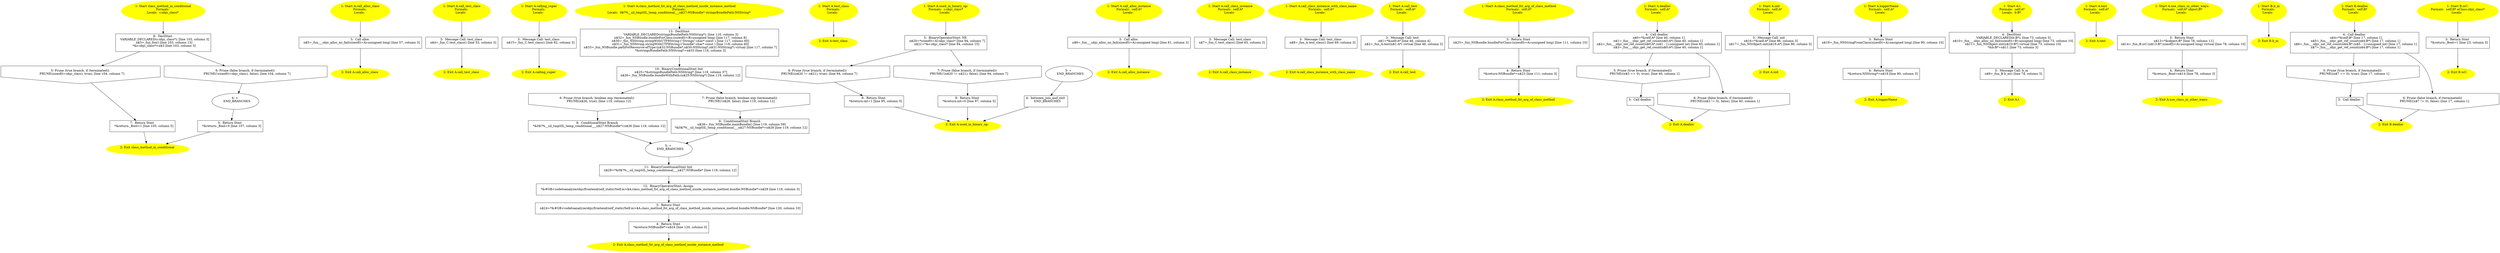 /* @generated */
digraph cfg {
"class_method_in_conditional.2a19b0bd8eafdb32_1" [label="1: Start class_method_in_conditional\nFormals: \nLocals:  c:objc_class* \n  " color=yellow style=filled]
	

	 "class_method_in_conditional.2a19b0bd8eafdb32_1" -> "class_method_in_conditional.2a19b0bd8eafdb32_8" ;
"class_method_in_conditional.2a19b0bd8eafdb32_2" [label="2: Exit class_method_in_conditional \n  " color=yellow style=filled]
	

"class_method_in_conditional.2a19b0bd8eafdb32_3" [label="3:  Return Stmt \n   *&return:_Bool=0 [line 107, column 3]\n " shape="box"]
	

	 "class_method_in_conditional.2a19b0bd8eafdb32_3" -> "class_method_in_conditional.2a19b0bd8eafdb32_2" ;
"class_method_in_conditional.2a19b0bd8eafdb32_4" [label="4: + \n   END_BRANCHES\n " ]
	

	 "class_method_in_conditional.2a19b0bd8eafdb32_4" -> "class_method_in_conditional.2a19b0bd8eafdb32_3" ;
"class_method_in_conditional.2a19b0bd8eafdb32_5" [label="5: Prune (true branch, if (terminated)) \n   PRUNE(sizeof(t=objc_class), true); [line 104, column 7]\n " shape="invhouse"]
	

	 "class_method_in_conditional.2a19b0bd8eafdb32_5" -> "class_method_in_conditional.2a19b0bd8eafdb32_7" ;
"class_method_in_conditional.2a19b0bd8eafdb32_6" [label="6: Prune (false branch, if (terminated)) \n   PRUNE(!sizeof(t=objc_class), false); [line 104, column 7]\n " shape="invhouse"]
	

	 "class_method_in_conditional.2a19b0bd8eafdb32_6" -> "class_method_in_conditional.2a19b0bd8eafdb32_4" ;
"class_method_in_conditional.2a19b0bd8eafdb32_7" [label="7:  Return Stmt \n   *&return:_Bool=1 [line 105, column 5]\n " shape="box"]
	

	 "class_method_in_conditional.2a19b0bd8eafdb32_7" -> "class_method_in_conditional.2a19b0bd8eafdb32_2" ;
"class_method_in_conditional.2a19b0bd8eafdb32_8" [label="8:  DeclStmt \n   VARIABLE_DECLARED(c:objc_class*); [line 103, column 3]\n  n$3=_fun_foo() [line 103, column 13]\n  *&c:objc_class*=n$3 [line 103, column 3]\n " shape="box"]
	

	 "class_method_in_conditional.2a19b0bd8eafdb32_8" -> "class_method_in_conditional.2a19b0bd8eafdb32_5" ;
	 "class_method_in_conditional.2a19b0bd8eafdb32_8" -> "class_method_in_conditional.2a19b0bd8eafdb32_6" ;
"call_alloc_class#A#[class].ad5ad169bfefdaf6_1" [label="1: Start A.call_alloc_class\nFormals: \nLocals:  \n  " color=yellow style=filled]
	

	 "call_alloc_class#A#[class].ad5ad169bfefdaf6_1" -> "call_alloc_class#A#[class].ad5ad169bfefdaf6_3" ;
"call_alloc_class#A#[class].ad5ad169bfefdaf6_2" [label="2: Exit A.call_alloc_class \n  " color=yellow style=filled]
	

"call_alloc_class#A#[class].ad5ad169bfefdaf6_3" [label="3:  Call alloc \n   n$5=_fun___objc_alloc_no_fail(sizeof(t=A):unsigned long) [line 57, column 3]\n " shape="box"]
	

	 "call_alloc_class#A#[class].ad5ad169bfefdaf6_3" -> "call_alloc_class#A#[class].ad5ad169bfefdaf6_2" ;
"call_test_class#A#[class].7405649a69db528a_1" [label="1: Start A.call_test_class\nFormals: \nLocals:  \n  " color=yellow style=filled]
	

	 "call_test_class#A#[class].7405649a69db528a_1" -> "call_test_class#A#[class].7405649a69db528a_3" ;
"call_test_class#A#[class].7405649a69db528a_2" [label="2: Exit A.call_test_class \n  " color=yellow style=filled]
	

"call_test_class#A#[class].7405649a69db528a_3" [label="3:  Message Call: test_class \n   n$4=_fun_C.test_class() [line 53, column 3]\n " shape="box"]
	

	 "call_test_class#A#[class].7405649a69db528a_3" -> "call_test_class#A#[class].7405649a69db528a_2" ;
"calling_super#A#[class].d5d1550005d53f32_1" [label="1: Start A.calling_super\nFormals: \nLocals:  \n  " color=yellow style=filled]
	

	 "calling_super#A#[class].d5d1550005d53f32_1" -> "calling_super#A#[class].d5d1550005d53f32_3" ;
"calling_super#A#[class].d5d1550005d53f32_2" [label="2: Exit A.calling_super \n  " color=yellow style=filled]
	

"calling_super#A#[class].d5d1550005d53f32_3" [label="3:  Message Call: test_class \n   n$15=_fun_C.test_class() [line 82, column 3]\n " shape="box"]
	

	 "calling_super#A#[class].d5d1550005d53f32_3" -> "calling_super#A#[class].d5d1550005d53f32_2" ;
"class_method_fst_arg_of_class_met.9ddf691765febed7_1" [label="1: Start A.class_method_fst_arg_of_class_method_inside_instance_method\nFormals: \nLocals:  0$?%__sil_tmpSIL_temp_conditional___n$27:NSBundle* stringsBundlePath:NSString* \n  " color=yellow style=filled]
	

	 "class_method_fst_arg_of_class_met.9ddf691765febed7_1" -> "class_method_fst_arg_of_class_met.9ddf691765febed7_13" ;
"class_method_fst_arg_of_class_met.9ddf691765febed7_2" [label="2: Exit A.class_method_fst_arg_of_class_method_inside_instance_method \n  " color=yellow style=filled]
	

"class_method_fst_arg_of_class_met.9ddf691765febed7_3" [label="3:  Return Stmt \n   n$24=*&#GB<codetoanalyze/objc/frontend/self_static/Self.m>$A.class_method_fst_arg_of_class_method_inside_instance_method.bundle:NSBundle* [line 120, column 10]\n " shape="box"]
	

	 "class_method_fst_arg_of_class_met.9ddf691765febed7_3" -> "class_method_fst_arg_of_class_met.9ddf691765febed7_4" ;
"class_method_fst_arg_of_class_met.9ddf691765febed7_4" [label="4:  Return Stmt \n   *&return:NSBundle*=n$24 [line 120, column 3]\n " shape="box"]
	

	 "class_method_fst_arg_of_class_met.9ddf691765febed7_4" -> "class_method_fst_arg_of_class_met.9ddf691765febed7_2" ;
"class_method_fst_arg_of_class_met.9ddf691765febed7_5" [label="5: + \n   END_BRANCHES\n " ]
	

	 "class_method_fst_arg_of_class_met.9ddf691765febed7_5" -> "class_method_fst_arg_of_class_met.9ddf691765febed7_11" ;
"class_method_fst_arg_of_class_met.9ddf691765febed7_6" [label="6: Prune (true branch, boolean exp (terminated)) \n   PRUNE(n$26, true); [line 119, column 12]\n " shape="invhouse"]
	

	 "class_method_fst_arg_of_class_met.9ddf691765febed7_6" -> "class_method_fst_arg_of_class_met.9ddf691765febed7_8" ;
"class_method_fst_arg_of_class_met.9ddf691765febed7_7" [label="7: Prune (false branch, boolean exp (terminated)) \n   PRUNE(!n$26, false); [line 119, column 12]\n " shape="invhouse"]
	

	 "class_method_fst_arg_of_class_met.9ddf691765febed7_7" -> "class_method_fst_arg_of_class_met.9ddf691765febed7_9" ;
"class_method_fst_arg_of_class_met.9ddf691765febed7_8" [label="8:  ConditionalStmt Branch \n   *&0$?%__sil_tmpSIL_temp_conditional___n$27:NSBundle*=n$26 [line 119, column 12]\n " shape="box"]
	

	 "class_method_fst_arg_of_class_met.9ddf691765febed7_8" -> "class_method_fst_arg_of_class_met.9ddf691765febed7_5" ;
"class_method_fst_arg_of_class_met.9ddf691765febed7_9" [label="9:  ConditionalStmt Branch \n   n$28=_fun_NSBundle.mainBundle() [line 119, column 59]\n  *&0$?%__sil_tmpSIL_temp_conditional___n$27:NSBundle*=n$28 [line 119, column 12]\n " shape="box"]
	

	 "class_method_fst_arg_of_class_met.9ddf691765febed7_9" -> "class_method_fst_arg_of_class_met.9ddf691765febed7_5" ;
"class_method_fst_arg_of_class_met.9ddf691765febed7_10" [label="10:  BinaryConditionalStmt Init \n   n$25=*&stringsBundlePath:NSString* [line 119, column 37]\n  n$26=_fun_NSBundle.bundleWithPath:(n$25:NSString*) [line 119, column 12]\n " shape="box"]
	

	 "class_method_fst_arg_of_class_met.9ddf691765febed7_10" -> "class_method_fst_arg_of_class_met.9ddf691765febed7_6" ;
	 "class_method_fst_arg_of_class_met.9ddf691765febed7_10" -> "class_method_fst_arg_of_class_met.9ddf691765febed7_7" ;
"class_method_fst_arg_of_class_met.9ddf691765febed7_11" [label="11:  BinaryConditionalStmt Init \n   n$29=*&0$?%__sil_tmpSIL_temp_conditional___n$27:NSBundle* [line 119, column 12]\n " shape="box"]
	

	 "class_method_fst_arg_of_class_met.9ddf691765febed7_11" -> "class_method_fst_arg_of_class_met.9ddf691765febed7_12" ;
"class_method_fst_arg_of_class_met.9ddf691765febed7_12" [label="12:  BinaryOperatorStmt: Assign \n   *&#GB<codetoanalyze/objc/frontend/self_static/Self.m>$A.class_method_fst_arg_of_class_method_inside_instance_method.bundle:NSBundle*=n$29 [line 119, column 3]\n " shape="box"]
	

	 "class_method_fst_arg_of_class_met.9ddf691765febed7_12" -> "class_method_fst_arg_of_class_met.9ddf691765febed7_3" ;
"class_method_fst_arg_of_class_met.9ddf691765febed7_13" [label="13:  DeclStmt \n   VARIABLE_DECLARED(stringsBundlePath:NSString*); [line 116, column 3]\n  n$32=_fun_NSBundle.bundleForClass:(sizeof(t=B):unsigned long) [line 117, column 8]\n  n$30=_fun_NSString.stringWithUTF8String:(\"Strings\":char* const ) [line 117, column 60]\n  n$31=_fun_NSString.stringWithUTF8String:(\"bundle\":char* const ) [line 118, column 60]\n  n$33=_fun_NSBundle.pathForResource:ofType:(n$32:NSBundle*,n$30:NSString*,n$31:NSString*) virtual [line 117, column 7]\n  *&stringsBundlePath:NSString*=n$33 [line 116, column 3]\n " shape="box"]
	

	 "class_method_fst_arg_of_class_met.9ddf691765febed7_13" -> "class_method_fst_arg_of_class_met.9ddf691765febed7_10" ;
"test_class#A#[class].eca678ace24c19fb_1" [label="1: Start A.test_class\nFormals: \nLocals:  \n  " color=yellow style=filled]
	

	 "test_class#A#[class].eca678ace24c19fb_1" -> "test_class#A#[class].eca678ace24c19fb_2" ;
"test_class#A#[class].eca678ace24c19fb_2" [label="2: Exit A.test_class \n  " color=yellow style=filled]
	

"used_in_binary_op:#A(struct objc_.f6bebf72c8be64fe_1" [label="1: Start A.used_in_binary_op:\nFormals:  c:objc_class*\nLocals:  \n  " color=yellow style=filled]
	

	 "used_in_binary_op:#A(struct objc_.f6bebf72c8be64fe_1" -> "used_in_binary_op:#A(struct objc_.f6bebf72c8be64fe_5" ;
"used_in_binary_op:#A(struct objc_.f6bebf72c8be64fe_2" [label="2: Exit A.used_in_binary_op: \n  " color=yellow style=filled]
	

"used_in_binary_op:#A(struct objc_.f6bebf72c8be64fe_3" [label="3: + \n   END_BRANCHES\n " ]
	

	 "used_in_binary_op:#A(struct objc_.f6bebf72c8be64fe_3" -> "used_in_binary_op:#A(struct objc_.f6bebf72c8be64fe_4" ;
"used_in_binary_op:#A(struct objc_.f6bebf72c8be64fe_4" [label="4:  between_join_and_exit \n   END_BRANCHES\n " shape="box"]
	

	 "used_in_binary_op:#A(struct objc_.f6bebf72c8be64fe_4" -> "used_in_binary_op:#A(struct objc_.f6bebf72c8be64fe_2" ;
"used_in_binary_op:#A(struct objc_.f6bebf72c8be64fe_5" [label="5:  BinaryOperatorStmt: NE \n   n$20=*sizeof(t=A):objc_class* [line 94, column 7]\n  n$21=*&c:objc_class* [line 94, column 15]\n " shape="box"]
	

	 "used_in_binary_op:#A(struct objc_.f6bebf72c8be64fe_5" -> "used_in_binary_op:#A(struct objc_.f6bebf72c8be64fe_6" ;
	 "used_in_binary_op:#A(struct objc_.f6bebf72c8be64fe_5" -> "used_in_binary_op:#A(struct objc_.f6bebf72c8be64fe_7" ;
"used_in_binary_op:#A(struct objc_.f6bebf72c8be64fe_6" [label="6: Prune (true branch, if (terminated)) \n   PRUNE((n$20 != n$21), true); [line 94, column 7]\n " shape="invhouse"]
	

	 "used_in_binary_op:#A(struct objc_.f6bebf72c8be64fe_6" -> "used_in_binary_op:#A(struct objc_.f6bebf72c8be64fe_8" ;
"used_in_binary_op:#A(struct objc_.f6bebf72c8be64fe_7" [label="7: Prune (false branch, if (terminated)) \n   PRUNE(!(n$20 != n$21), false); [line 94, column 7]\n " shape="invhouse"]
	

	 "used_in_binary_op:#A(struct objc_.f6bebf72c8be64fe_7" -> "used_in_binary_op:#A(struct objc_.f6bebf72c8be64fe_9" ;
"used_in_binary_op:#A(struct objc_.f6bebf72c8be64fe_8" [label="8:  Return Stmt \n   *&return:int=1 [line 95, column 5]\n " shape="box"]
	

	 "used_in_binary_op:#A(struct objc_.f6bebf72c8be64fe_8" -> "used_in_binary_op:#A(struct objc_.f6bebf72c8be64fe_2" ;
"used_in_binary_op:#A(struct objc_.f6bebf72c8be64fe_9" [label="9:  Return Stmt \n   *&return:int=0 [line 97, column 5]\n " shape="box"]
	

	 "used_in_binary_op:#A(struct objc_.f6bebf72c8be64fe_9" -> "used_in_binary_op:#A(struct objc_.f6bebf72c8be64fe_2" ;
"call_alloc_instance#A#[instance].38797791774ded3f_1" [label="1: Start A.call_alloc_instance\nFormals:  self:A*\nLocals:  \n  " color=yellow style=filled]
	

	 "call_alloc_instance#A#[instance].38797791774ded3f_1" -> "call_alloc_instance#A#[instance].38797791774ded3f_3" ;
"call_alloc_instance#A#[instance].38797791774ded3f_2" [label="2: Exit A.call_alloc_instance \n  " color=yellow style=filled]
	

"call_alloc_instance#A#[instance].38797791774ded3f_3" [label="3:  Call alloc \n   n$6=_fun___objc_alloc_no_fail(sizeof(t=A):unsigned long) [line 61, column 3]\n " shape="box"]
	

	 "call_alloc_instance#A#[instance].38797791774ded3f_3" -> "call_alloc_instance#A#[instance].38797791774ded3f_2" ;
"call_class_instance#A#[instance].55e5829362abaa91_1" [label="1: Start A.call_class_instance\nFormals:  self:A*\nLocals:  \n  " color=yellow style=filled]
	

	 "call_class_instance#A#[instance].55e5829362abaa91_1" -> "call_class_instance#A#[instance].55e5829362abaa91_3" ;
"call_class_instance#A#[instance].55e5829362abaa91_2" [label="2: Exit A.call_class_instance \n  " color=yellow style=filled]
	

"call_class_instance#A#[instance].55e5829362abaa91_3" [label="3:  Message Call: test_class \n   n$7=_fun_C.test_class() [line 65, column 3]\n " shape="box"]
	

	 "call_class_instance#A#[instance].55e5829362abaa91_3" -> "call_class_instance#A#[instance].55e5829362abaa91_2" ;
"call_class_instance_with_class_na.b24af309449f4307_1" [label="1: Start A.call_class_instance_with_class_name\nFormals:  self:A*\nLocals:  \n  " color=yellow style=filled]
	

	 "call_class_instance_with_class_na.b24af309449f4307_1" -> "call_class_instance_with_class_na.b24af309449f4307_3" ;
"call_class_instance_with_class_na.b24af309449f4307_2" [label="2: Exit A.call_class_instance_with_class_name \n  " color=yellow style=filled]
	

"call_class_instance_with_class_na.b24af309449f4307_3" [label="3:  Message Call: test_class \n   n$8=_fun_A.test_class() [line 69, column 3]\n " shape="box"]
	

	 "call_class_instance_with_class_na.b24af309449f4307_3" -> "call_class_instance_with_class_na.b24af309449f4307_2" ;
"call_test#A#[instance].2e77def1a66dfbe3_1" [label="1: Start A.call_test\nFormals:  self:A*\nLocals:  \n  " color=yellow style=filled]
	

	 "call_test#A#[instance].2e77def1a66dfbe3_1" -> "call_test#A#[instance].2e77def1a66dfbe3_3" ;
"call_test#A#[instance].2e77def1a66dfbe3_2" [label="2: Exit A.call_test \n  " color=yellow style=filled]
	

"call_test#A#[instance].2e77def1a66dfbe3_3" [label="3:  Message Call: test \n   n$1=*&self:A* [line 46, column 4]\n  n$2=_fun_A.test(n$1:A*) virtual [line 46, column 3]\n " shape="box"]
	

	 "call_test#A#[instance].2e77def1a66dfbe3_3" -> "call_test#A#[instance].2e77def1a66dfbe3_2" ;
"class_method_fst_arg_of_class_met.e3acd68e7d97ea4a_1" [label="1: Start A.class_method_fst_arg_of_class_method\nFormals:  self:A*\nLocals:  \n  " color=yellow style=filled]
	

	 "class_method_fst_arg_of_class_met.e3acd68e7d97ea4a_1" -> "class_method_fst_arg_of_class_met.e3acd68e7d97ea4a_3" ;
"class_method_fst_arg_of_class_met.e3acd68e7d97ea4a_2" [label="2: Exit A.class_method_fst_arg_of_class_method \n  " color=yellow style=filled]
	

"class_method_fst_arg_of_class_met.e3acd68e7d97ea4a_3" [label="3:  Return Stmt \n   n$23=_fun_NSBundle.bundleForClass:(sizeof(t=A):unsigned long) [line 111, column 10]\n " shape="box"]
	

	 "class_method_fst_arg_of_class_met.e3acd68e7d97ea4a_3" -> "class_method_fst_arg_of_class_met.e3acd68e7d97ea4a_4" ;
"class_method_fst_arg_of_class_met.e3acd68e7d97ea4a_4" [label="4:  Return Stmt \n   *&return:NSBundle*=n$23 [line 111, column 3]\n " shape="box"]
	

	 "class_method_fst_arg_of_class_met.e3acd68e7d97ea4a_4" -> "class_method_fst_arg_of_class_met.e3acd68e7d97ea4a_2" ;
"dealloc#A#[instance].cb1004dc8428c0dc_1" [label="1: Start A.dealloc\nFormals:  self:A*\nLocals:  \n  " color=yellow style=filled]
	

	 "dealloc#A#[instance].cb1004dc8428c0dc_1" -> "dealloc#A#[instance].cb1004dc8428c0dc_4" ;
"dealloc#A#[instance].cb1004dc8428c0dc_2" [label="2: Exit A.dealloc \n  " color=yellow style=filled]
	

"dealloc#A#[instance].cb1004dc8428c0dc_3" [label="3:  Call dealloc \n  " shape="box"]
	

	 "dealloc#A#[instance].cb1004dc8428c0dc_3" -> "dealloc#A#[instance].cb1004dc8428c0dc_2" ;
"dealloc#A#[instance].cb1004dc8428c0dc_4" [label="4:  Call dealloc \n   n$0=*&self:A* [line 40, column 1]\n  n$1=_fun___objc_get_ref_count(n$0:A*) [line 40, column 1]\n  n$2=_fun___objc_set_ref_count(n$0:A*,(n$1 - 1):unsigned int) [line 40, column 1]\n  n$3=_fun___objc_get_ref_count(n$0:A*) [line 40, column 1]\n " shape="box"]
	

	 "dealloc#A#[instance].cb1004dc8428c0dc_4" -> "dealloc#A#[instance].cb1004dc8428c0dc_5" ;
	 "dealloc#A#[instance].cb1004dc8428c0dc_4" -> "dealloc#A#[instance].cb1004dc8428c0dc_6" ;
"dealloc#A#[instance].cb1004dc8428c0dc_5" [label="5: Prune (true branch, if (terminated)) \n   PRUNE((n$3 == 0), true); [line 40, column 1]\n " shape="invhouse"]
	

	 "dealloc#A#[instance].cb1004dc8428c0dc_5" -> "dealloc#A#[instance].cb1004dc8428c0dc_3" ;
"dealloc#A#[instance].cb1004dc8428c0dc_6" [label="6: Prune (false branch, if (terminated)) \n   PRUNE((n$3 != 0), false); [line 40, column 1]\n " shape="invhouse"]
	

	 "dealloc#A#[instance].cb1004dc8428c0dc_6" -> "dealloc#A#[instance].cb1004dc8428c0dc_2" ;
"init#A#[instance].08369806451ed9b1_1" [label="1: Start A.init\nFormals:  self:A*\nLocals:  \n  " color=yellow style=filled]
	

	 "init#A#[instance].08369806451ed9b1_1" -> "init#A#[instance].08369806451ed9b1_3" ;
"init#A#[instance].08369806451ed9b1_2" [label="2: Exit A.init \n  " color=yellow style=filled]
	

"init#A#[instance].08369806451ed9b1_3" [label="3:  Message Call: init \n   n$16=*&self:A* [line 86, column 3]\n  n$17=_fun_NSObject.init(n$16:A*) [line 86, column 3]\n " shape="box"]
	

	 "init#A#[instance].08369806451ed9b1_3" -> "init#A#[instance].08369806451ed9b1_2" ;
"loggerName#A#[instance].0134c8e794cdf775_1" [label="1: Start A.loggerName\nFormals:  self:A*\nLocals:  \n  " color=yellow style=filled]
	

	 "loggerName#A#[instance].0134c8e794cdf775_1" -> "loggerName#A#[instance].0134c8e794cdf775_3" ;
"loggerName#A#[instance].0134c8e794cdf775_2" [label="2: Exit A.loggerName \n  " color=yellow style=filled]
	

"loggerName#A#[instance].0134c8e794cdf775_3" [label="3:  Return Stmt \n   n$19=_fun_NSStringFromClass(sizeof(t=A):unsigned long) [line 90, column 10]\n " shape="box"]
	

	 "loggerName#A#[instance].0134c8e794cdf775_3" -> "loggerName#A#[instance].0134c8e794cdf775_4" ;
"loggerName#A#[instance].0134c8e794cdf775_4" [label="4:  Return Stmt \n   *&return:NSString*=n$19 [line 90, column 3]\n " shape="box"]
	

	 "loggerName#A#[instance].0134c8e794cdf775_4" -> "loggerName#A#[instance].0134c8e794cdf775_2" ;
"t#A#[instance].6db0b99001faa91a_1" [label="1: Start A.t\nFormals:  self:A*\nLocals:  b:B* \n  " color=yellow style=filled]
	

	 "t#A#[instance].6db0b99001faa91a_1" -> "t#A#[instance].6db0b99001faa91a_4" ;
"t#A#[instance].6db0b99001faa91a_2" [label="2: Exit A.t \n  " color=yellow style=filled]
	

"t#A#[instance].6db0b99001faa91a_3" [label="3:  Message Call: b_m \n   n$9=_fun_B.b_m() [line 74, column 3]\n " shape="box"]
	

	 "t#A#[instance].6db0b99001faa91a_3" -> "t#A#[instance].6db0b99001faa91a_2" ;
"t#A#[instance].6db0b99001faa91a_4" [label="4:  DeclStmt \n   VARIABLE_DECLARED(b:B*); [line 73, column 3]\n  n$10=_fun___objc_alloc_no_fail(sizeof(t=B):unsigned long) [line 73, column 10]\n  n$11=_fun_NSObject.init(n$10:B*) virtual [line 73, column 10]\n  *&b:B*=n$11 [line 73, column 3]\n " shape="box"]
	

	 "t#A#[instance].6db0b99001faa91a_4" -> "t#A#[instance].6db0b99001faa91a_3" ;
"test#A#[instance].761a478ca06d7ba2_1" [label="1: Start A.test\nFormals:  self:A*\nLocals:  \n  " color=yellow style=filled]
	

	 "test#A#[instance].761a478ca06d7ba2_1" -> "test#A#[instance].761a478ca06d7ba2_2" ;
"test#A#[instance].761a478ca06d7ba2_2" [label="2: Exit A.test \n  " color=yellow style=filled]
	

"use_class_in_other_ways:#A(class .e38f4d2ebf991f46_1" [label="1: Start A.use_class_in_other_ways:\nFormals:  self:A* object:B*\nLocals:  \n  " color=yellow style=filled]
	

	 "use_class_in_other_ways:#A(class .e38f4d2ebf991f46_1" -> "use_class_in_other_ways:#A(class .e38f4d2ebf991f46_3" ;
"use_class_in_other_ways:#A(class .e38f4d2ebf991f46_2" [label="2: Exit A.use_class_in_other_ways: \n  " color=yellow style=filled]
	

"use_class_in_other_ways:#A(class .e38f4d2ebf991f46_3" [label="3:  Return Stmt \n   n$13=*&object:B* [line 78, column 11]\n  n$14=_fun_B.isC:(n$13:B*,sizeof(t=A):unsigned long) virtual [line 78, column 10]\n " shape="box"]
	

	 "use_class_in_other_ways:#A(class .e38f4d2ebf991f46_3" -> "use_class_in_other_ways:#A(class .e38f4d2ebf991f46_4" ;
"use_class_in_other_ways:#A(class .e38f4d2ebf991f46_4" [label="4:  Return Stmt \n   *&return:_Bool=n$14 [line 78, column 3]\n " shape="box"]
	

	 "use_class_in_other_ways:#A(class .e38f4d2ebf991f46_4" -> "use_class_in_other_ways:#A(class .e38f4d2ebf991f46_2" ;
"b_m#B#[class].6fa10ef1df76b523_1" [label="1: Start B.b_m\nFormals: \nLocals:  \n  " color=yellow style=filled]
	

	 "b_m#B#[class].6fa10ef1df76b523_1" -> "b_m#B#[class].6fa10ef1df76b523_2" ;
"b_m#B#[class].6fa10ef1df76b523_2" [label="2: Exit B.b_m \n  " color=yellow style=filled]
	

"dealloc#B#[instance].62d516b6d74de70c_1" [label="1: Start B.dealloc\nFormals:  self:B*\nLocals:  \n  " color=yellow style=filled]
	

	 "dealloc#B#[instance].62d516b6d74de70c_1" -> "dealloc#B#[instance].62d516b6d74de70c_4" ;
"dealloc#B#[instance].62d516b6d74de70c_2" [label="2: Exit B.dealloc \n  " color=yellow style=filled]
	

"dealloc#B#[instance].62d516b6d74de70c_3" [label="3:  Call dealloc \n  " shape="box"]
	

	 "dealloc#B#[instance].62d516b6d74de70c_3" -> "dealloc#B#[instance].62d516b6d74de70c_2" ;
"dealloc#B#[instance].62d516b6d74de70c_4" [label="4:  Call dealloc \n   n$4=*&self:B* [line 17, column 1]\n  n$5=_fun___objc_get_ref_count(n$4:B*) [line 17, column 1]\n  n$6=_fun___objc_set_ref_count(n$4:B*,(n$5 - 1):unsigned int) [line 17, column 1]\n  n$7=_fun___objc_get_ref_count(n$4:B*) [line 17, column 1]\n " shape="box"]
	

	 "dealloc#B#[instance].62d516b6d74de70c_4" -> "dealloc#B#[instance].62d516b6d74de70c_5" ;
	 "dealloc#B#[instance].62d516b6d74de70c_4" -> "dealloc#B#[instance].62d516b6d74de70c_6" ;
"dealloc#B#[instance].62d516b6d74de70c_5" [label="5: Prune (true branch, if (terminated)) \n   PRUNE((n$7 == 0), true); [line 17, column 1]\n " shape="invhouse"]
	

	 "dealloc#B#[instance].62d516b6d74de70c_5" -> "dealloc#B#[instance].62d516b6d74de70c_3" ;
"dealloc#B#[instance].62d516b6d74de70c_6" [label="6: Prune (false branch, if (terminated)) \n   PRUNE((n$7 != 0), false); [line 17, column 1]\n " shape="invhouse"]
	

	 "dealloc#B#[instance].62d516b6d74de70c_6" -> "dealloc#B#[instance].62d516b6d74de70c_2" ;
"isC:#B(struct objc_class)#[instan.9344200bb344f8be_1" [label="1: Start B.isC:\nFormals:  self:B* aClass:objc_class*\nLocals:  \n  " color=yellow style=filled]
	

	 "isC:#B(struct objc_class)#[instan.9344200bb344f8be_1" -> "isC:#B(struct objc_class)#[instan.9344200bb344f8be_3" ;
"isC:#B(struct objc_class)#[instan.9344200bb344f8be_2" [label="2: Exit B.isC: \n  " color=yellow style=filled]
	

"isC:#B(struct objc_class)#[instan.9344200bb344f8be_3" [label="3:  Return Stmt \n   *&return:_Bool=1 [line 23, column 3]\n " shape="box"]
	

	 "isC:#B(struct objc_class)#[instan.9344200bb344f8be_3" -> "isC:#B(struct objc_class)#[instan.9344200bb344f8be_2" ;
}
